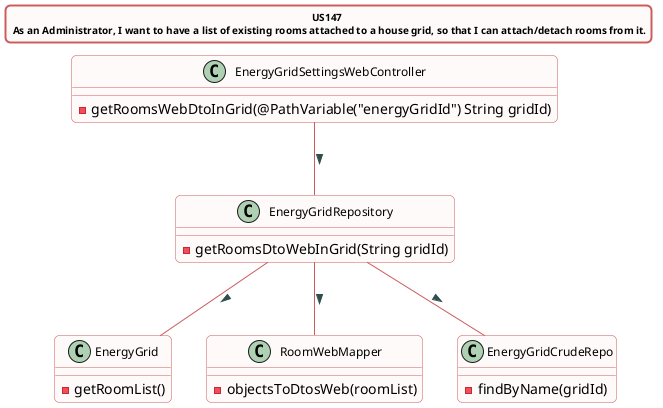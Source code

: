 @startuml

title US147 \n As an Administrator, I want to have a list of existing rooms attached to a house grid, so that I can attach/detach rooms from it.
skinparam titleBorderRoundCorner 10
skinparam titleBorderThickness 2
skinparam titleBorderColor indianred
skinparam titleBackgroundColor Snow
skinparam FontName quicksand
skinparam titleFontSize 10
skinparam roundcorner 10


skinparam class {
 BorderColor indianred
 BackgroundColor indianred
 BackgroundColor Snow
  roundcorner 10
  ArrowFontName Verdana
  ArrowColor indianred
  ArrowFontColor darkslategrey
  FontSize 12
}


class EnergyGridSettingsWebController
class EnergyGridRepository
class EnergyGrid
class RoomWebMapper
class EnergyGridCrudeRepo

EnergyGridSettingsWebController -- EnergyGridRepository : >
EnergyGridRepository -- EnergyGrid : >
EnergyGridRepository -- RoomWebMapper : >
EnergyGridRepository -- EnergyGridCrudeRepo : >



class EnergyGridSettingsWebController {
- getRoomsWebDtoInGrid(@PathVariable("energyGridId") String gridId)
}

class EnergyGridRepository{
- getRoomsDtoWebInGrid(String gridId)
}

class RoomWebMapper{
- objectsToDtosWeb(roomList)
}


class EnergyGrid {
- getRoomList()
}

class EnergyGridCrudeRepo{
- findByName(gridId)
}

@enduml